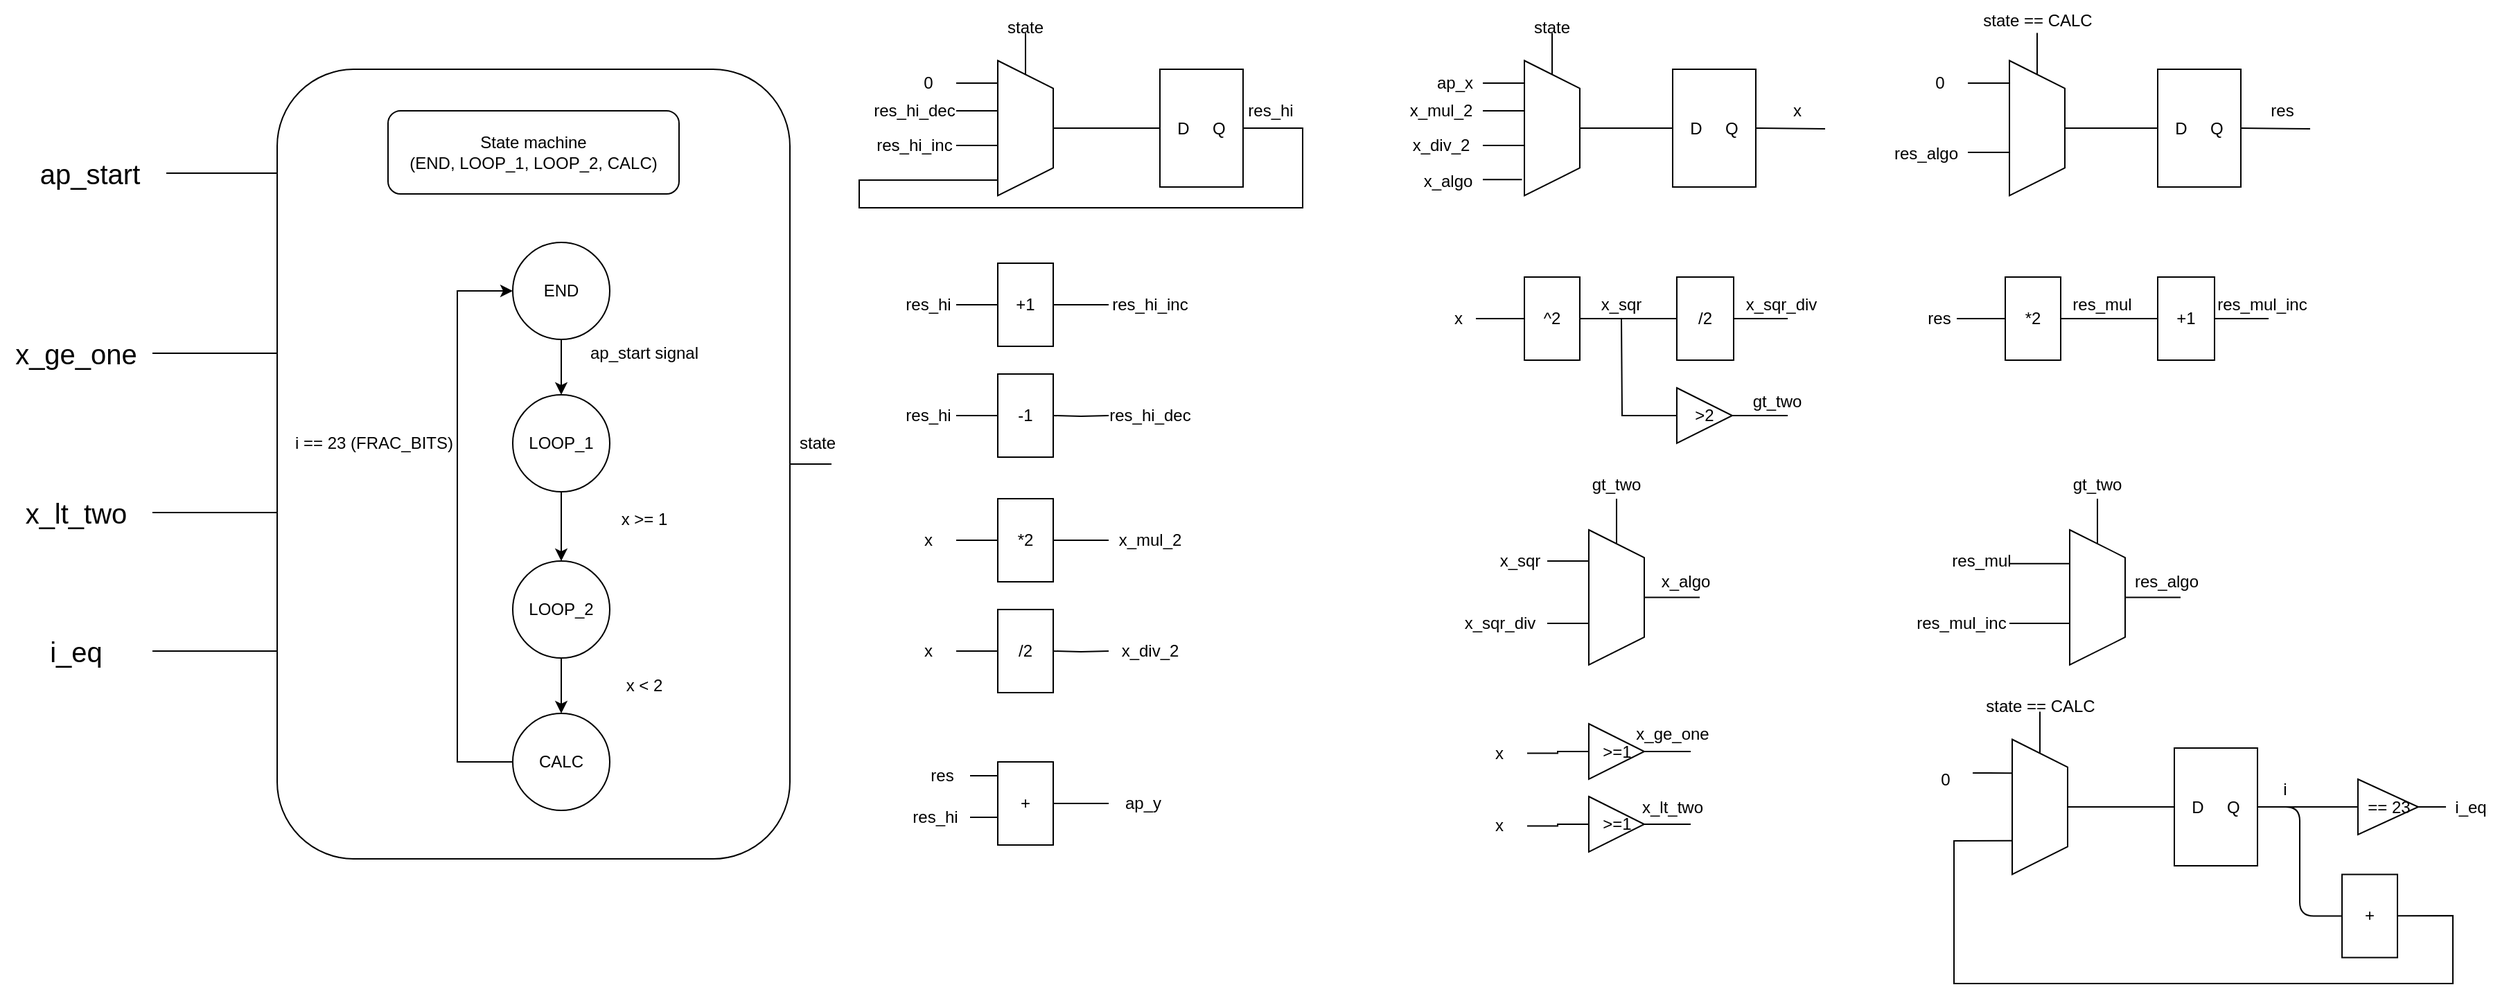 <mxfile version="13.9.2" type="device"><diagram id="S6UoGbV5SMZFso3kyny2" name="Page-1"><mxGraphModel dx="1609" dy="437" grid="1" gridSize="10" guides="1" tooltips="1" connect="1" arrows="1" fold="1" page="1" pageScale="1" pageWidth="827" pageHeight="1169" math="0" shadow="0"><root><mxCell id="0"/><mxCell id="1" parent="0"/><mxCell id="_kxkTsHlx--uZmkaSpVH-208" style="rounded=0;orthogonalLoop=1;jettySize=auto;html=1;entryX=0.75;entryY=1;entryDx=0;entryDy=0;endArrow=none;endFill=0;elbow=vertical;" edge="1" parent="1" source="_kxkTsHlx--uZmkaSpVH-204" target="_kxkTsHlx--uZmkaSpVH-173"><mxGeometry relative="1" as="geometry"><Array as="points"><mxPoint x="1760" y="851"/><mxPoint x="1760" y="900"/><mxPoint x="1400" y="900"/><mxPoint x="1400" y="797"/></Array></mxGeometry></mxCell><mxCell id="_kxkTsHlx--uZmkaSpVH-2" value="" style="rounded=1;whiteSpace=wrap;html=1;" vertex="1" parent="1"><mxGeometry x="190" y="240" width="370" height="570" as="geometry"/></mxCell><mxCell id="_kxkTsHlx--uZmkaSpVH-15" style="edgeStyle=orthogonalEdgeStyle;rounded=0;orthogonalLoop=1;jettySize=auto;html=1;entryX=0.75;entryY=1;entryDx=0;entryDy=0;endArrow=none;endFill=0;" edge="1" parent="1" source="_kxkTsHlx--uZmkaSpVH-3" target="_kxkTsHlx--uZmkaSpVH-4"><mxGeometry relative="1" as="geometry"><Array as="points"><mxPoint x="930" y="283"/><mxPoint x="930" y="340"/><mxPoint x="610" y="340"/><mxPoint x="610" y="320"/><mxPoint x="710" y="320"/></Array></mxGeometry></mxCell><mxCell id="_kxkTsHlx--uZmkaSpVH-3" value="D&amp;nbsp; &amp;nbsp; &amp;nbsp;Q" style="rounded=0;whiteSpace=wrap;html=1;" vertex="1" parent="1"><mxGeometry x="827" y="240" width="60" height="85" as="geometry"/></mxCell><mxCell id="_kxkTsHlx--uZmkaSpVH-5" style="edgeStyle=orthogonalEdgeStyle;rounded=0;orthogonalLoop=1;jettySize=auto;html=1;endArrow=none;endFill=0;" edge="1" parent="1" source="_kxkTsHlx--uZmkaSpVH-4" target="_kxkTsHlx--uZmkaSpVH-3"><mxGeometry relative="1" as="geometry"/></mxCell><mxCell id="_kxkTsHlx--uZmkaSpVH-4" value="" style="shape=trapezoid;perimeter=trapezoidPerimeter;whiteSpace=wrap;html=1;fixedSize=1;direction=south;" vertex="1" parent="1"><mxGeometry x="710" y="233.75" width="40" height="97.5" as="geometry"/></mxCell><mxCell id="_kxkTsHlx--uZmkaSpVH-6" value="" style="endArrow=none;html=1;exitX=1;exitY=0.5;exitDx=0;exitDy=0;" edge="1" parent="1" source="_kxkTsHlx--uZmkaSpVH-2"><mxGeometry width="50" height="50" relative="1" as="geometry"><mxPoint x="710" y="470" as="sourcePoint"/><mxPoint x="590" y="525" as="targetPoint"/></mxGeometry></mxCell><mxCell id="_kxkTsHlx--uZmkaSpVH-8" value="state" style="text;html=1;strokeColor=none;fillColor=none;align=center;verticalAlign=middle;whiteSpace=wrap;rounded=0;" vertex="1" parent="1"><mxGeometry x="560" y="500" width="40" height="20" as="geometry"/></mxCell><mxCell id="_kxkTsHlx--uZmkaSpVH-64" style="edgeStyle=orthogonalEdgeStyle;rounded=0;orthogonalLoop=1;jettySize=auto;html=1;entryX=0;entryY=0.5;entryDx=0;entryDy=0;endArrow=none;endFill=0;" edge="1" parent="1" source="_kxkTsHlx--uZmkaSpVH-9" target="_kxkTsHlx--uZmkaSpVH-4"><mxGeometry relative="1" as="geometry"/></mxCell><mxCell id="_kxkTsHlx--uZmkaSpVH-9" value="state" style="text;html=1;strokeColor=none;fillColor=none;align=center;verticalAlign=middle;whiteSpace=wrap;rounded=0;" vertex="1" parent="1"><mxGeometry x="710" y="200" width="40" height="20" as="geometry"/></mxCell><mxCell id="_kxkTsHlx--uZmkaSpVH-14" style="edgeStyle=orthogonalEdgeStyle;rounded=0;orthogonalLoop=1;jettySize=auto;html=1;entryX=0.25;entryY=1;entryDx=0;entryDy=0;endArrow=none;endFill=0;" edge="1" parent="1" source="_kxkTsHlx--uZmkaSpVH-11" target="_kxkTsHlx--uZmkaSpVH-4"><mxGeometry relative="1" as="geometry"><Array as="points"><mxPoint x="710" y="250"/></Array></mxGeometry></mxCell><mxCell id="_kxkTsHlx--uZmkaSpVH-11" value="0" style="text;html=1;strokeColor=none;fillColor=none;align=center;verticalAlign=middle;whiteSpace=wrap;rounded=0;" vertex="1" parent="1"><mxGeometry x="640" y="240" width="40" height="20" as="geometry"/></mxCell><mxCell id="_kxkTsHlx--uZmkaSpVH-132" style="edgeStyle=orthogonalEdgeStyle;rounded=0;orthogonalLoop=1;jettySize=auto;html=1;entryX=0.372;entryY=0.999;entryDx=0;entryDy=0;entryPerimeter=0;endArrow=none;endFill=0;" edge="1" parent="1" source="_kxkTsHlx--uZmkaSpVH-12" target="_kxkTsHlx--uZmkaSpVH-4"><mxGeometry relative="1" as="geometry"/></mxCell><mxCell id="_kxkTsHlx--uZmkaSpVH-12" value="res_hi_dec" style="text;html=1;strokeColor=none;fillColor=none;align=center;verticalAlign=middle;whiteSpace=wrap;rounded=0;" vertex="1" parent="1"><mxGeometry x="620" y="260" width="60" height="20" as="geometry"/></mxCell><mxCell id="_kxkTsHlx--uZmkaSpVH-133" style="edgeStyle=orthogonalEdgeStyle;rounded=0;orthogonalLoop=1;jettySize=auto;html=1;entryX=0.628;entryY=0.995;entryDx=0;entryDy=0;entryPerimeter=0;endArrow=none;endFill=0;" edge="1" parent="1" source="_kxkTsHlx--uZmkaSpVH-13" target="_kxkTsHlx--uZmkaSpVH-4"><mxGeometry relative="1" as="geometry"/></mxCell><mxCell id="_kxkTsHlx--uZmkaSpVH-13" value="res_hi_inc" style="text;html=1;strokeColor=none;fillColor=none;align=center;verticalAlign=middle;whiteSpace=wrap;rounded=0;" vertex="1" parent="1"><mxGeometry x="620" y="285" width="60" height="20" as="geometry"/></mxCell><mxCell id="_kxkTsHlx--uZmkaSpVH-16" value="res_hi" style="text;html=1;strokeColor=none;fillColor=none;align=center;verticalAlign=middle;whiteSpace=wrap;rounded=0;" vertex="1" parent="1"><mxGeometry x="887" y="260" width="40" height="20" as="geometry"/></mxCell><mxCell id="_kxkTsHlx--uZmkaSpVH-19" value="+1" style="rounded=0;whiteSpace=wrap;html=1;" vertex="1" parent="1"><mxGeometry x="710" y="380" width="40" height="60" as="geometry"/></mxCell><mxCell id="_kxkTsHlx--uZmkaSpVH-20" value="" style="endArrow=none;html=1;entryX=0;entryY=0.5;entryDx=0;entryDy=0;" edge="1" parent="1" target="_kxkTsHlx--uZmkaSpVH-19"><mxGeometry width="50" height="50" relative="1" as="geometry"><mxPoint x="680" y="410" as="sourcePoint"/><mxPoint x="660" y="390" as="targetPoint"/></mxGeometry></mxCell><mxCell id="_kxkTsHlx--uZmkaSpVH-21" value="res_hi" style="text;html=1;strokeColor=none;fillColor=none;align=center;verticalAlign=middle;whiteSpace=wrap;rounded=0;" vertex="1" parent="1"><mxGeometry x="640" y="400" width="40" height="20" as="geometry"/></mxCell><mxCell id="_kxkTsHlx--uZmkaSpVH-22" value="" style="endArrow=none;html=1;exitX=1;exitY=0.5;exitDx=0;exitDy=0;" edge="1" parent="1" source="_kxkTsHlx--uZmkaSpVH-19"><mxGeometry width="50" height="50" relative="1" as="geometry"><mxPoint x="720" y="420" as="sourcePoint"/><mxPoint x="790" y="410" as="targetPoint"/></mxGeometry></mxCell><mxCell id="_kxkTsHlx--uZmkaSpVH-32" value="" style="edgeStyle=orthogonalEdgeStyle;rounded=0;orthogonalLoop=1;jettySize=auto;html=1;endArrow=none;endFill=0;" edge="1" parent="1" source="_kxkTsHlx--uZmkaSpVH-24" target="_kxkTsHlx--uZmkaSpVH-19"><mxGeometry relative="1" as="geometry"/></mxCell><mxCell id="_kxkTsHlx--uZmkaSpVH-24" value="res_hi_inc" style="text;html=1;strokeColor=none;fillColor=none;align=center;verticalAlign=middle;whiteSpace=wrap;rounded=0;" vertex="1" parent="1"><mxGeometry x="790" y="400" width="60" height="20" as="geometry"/></mxCell><mxCell id="_kxkTsHlx--uZmkaSpVH-25" value="-1" style="rounded=0;whiteSpace=wrap;html=1;" vertex="1" parent="1"><mxGeometry x="710" y="460" width="40" height="60" as="geometry"/></mxCell><mxCell id="_kxkTsHlx--uZmkaSpVH-26" value="" style="endArrow=none;html=1;entryX=0;entryY=0.5;entryDx=0;entryDy=0;" edge="1" parent="1" target="_kxkTsHlx--uZmkaSpVH-25"><mxGeometry width="50" height="50" relative="1" as="geometry"><mxPoint x="680" y="490" as="sourcePoint"/><mxPoint x="660" y="470" as="targetPoint"/></mxGeometry></mxCell><mxCell id="_kxkTsHlx--uZmkaSpVH-27" value="res_hi" style="text;html=1;strokeColor=none;fillColor=none;align=center;verticalAlign=middle;whiteSpace=wrap;rounded=0;" vertex="1" parent="1"><mxGeometry x="640" y="480" width="40" height="20" as="geometry"/></mxCell><mxCell id="_kxkTsHlx--uZmkaSpVH-31" value="" style="edgeStyle=orthogonalEdgeStyle;rounded=0;orthogonalLoop=1;jettySize=auto;html=1;endArrow=none;endFill=0;" edge="1" parent="1" target="_kxkTsHlx--uZmkaSpVH-25"><mxGeometry relative="1" as="geometry"><mxPoint x="790" y="490" as="sourcePoint"/></mxGeometry></mxCell><mxCell id="_kxkTsHlx--uZmkaSpVH-33" value="res_hi_dec" style="text;html=1;strokeColor=none;fillColor=none;align=center;verticalAlign=middle;whiteSpace=wrap;rounded=0;" vertex="1" parent="1"><mxGeometry x="790" y="480" width="60" height="20" as="geometry"/></mxCell><mxCell id="_kxkTsHlx--uZmkaSpVH-34" value="*2" style="rounded=0;whiteSpace=wrap;html=1;" vertex="1" parent="1"><mxGeometry x="710" y="550" width="40" height="60" as="geometry"/></mxCell><mxCell id="_kxkTsHlx--uZmkaSpVH-35" value="" style="endArrow=none;html=1;entryX=0;entryY=0.5;entryDx=0;entryDy=0;" edge="1" parent="1" target="_kxkTsHlx--uZmkaSpVH-34"><mxGeometry width="50" height="50" relative="1" as="geometry"><mxPoint x="680" y="580" as="sourcePoint"/><mxPoint x="660" y="560" as="targetPoint"/></mxGeometry></mxCell><mxCell id="_kxkTsHlx--uZmkaSpVH-36" value="x" style="text;html=1;strokeColor=none;fillColor=none;align=center;verticalAlign=middle;whiteSpace=wrap;rounded=0;" vertex="1" parent="1"><mxGeometry x="640" y="570" width="40" height="20" as="geometry"/></mxCell><mxCell id="_kxkTsHlx--uZmkaSpVH-37" value="" style="endArrow=none;html=1;exitX=1;exitY=0.5;exitDx=0;exitDy=0;" edge="1" parent="1" source="_kxkTsHlx--uZmkaSpVH-34"><mxGeometry width="50" height="50" relative="1" as="geometry"><mxPoint x="720" y="590" as="sourcePoint"/><mxPoint x="790" y="580" as="targetPoint"/></mxGeometry></mxCell><mxCell id="_kxkTsHlx--uZmkaSpVH-38" value="" style="edgeStyle=orthogonalEdgeStyle;rounded=0;orthogonalLoop=1;jettySize=auto;html=1;endArrow=none;endFill=0;" edge="1" parent="1" source="_kxkTsHlx--uZmkaSpVH-39" target="_kxkTsHlx--uZmkaSpVH-34"><mxGeometry relative="1" as="geometry"/></mxCell><mxCell id="_kxkTsHlx--uZmkaSpVH-39" value="x_mul_2" style="text;html=1;strokeColor=none;fillColor=none;align=center;verticalAlign=middle;whiteSpace=wrap;rounded=0;" vertex="1" parent="1"><mxGeometry x="790" y="570" width="60" height="20" as="geometry"/></mxCell><mxCell id="_kxkTsHlx--uZmkaSpVH-40" value="/2" style="rounded=0;whiteSpace=wrap;html=1;" vertex="1" parent="1"><mxGeometry x="710" y="630" width="40" height="60" as="geometry"/></mxCell><mxCell id="_kxkTsHlx--uZmkaSpVH-41" value="" style="endArrow=none;html=1;entryX=0;entryY=0.5;entryDx=0;entryDy=0;" edge="1" parent="1" target="_kxkTsHlx--uZmkaSpVH-40"><mxGeometry width="50" height="50" relative="1" as="geometry"><mxPoint x="680" y="660" as="sourcePoint"/><mxPoint x="660" y="640" as="targetPoint"/></mxGeometry></mxCell><mxCell id="_kxkTsHlx--uZmkaSpVH-42" value="x" style="text;html=1;strokeColor=none;fillColor=none;align=center;verticalAlign=middle;whiteSpace=wrap;rounded=0;" vertex="1" parent="1"><mxGeometry x="640" y="650" width="40" height="20" as="geometry"/></mxCell><mxCell id="_kxkTsHlx--uZmkaSpVH-43" value="" style="edgeStyle=orthogonalEdgeStyle;rounded=0;orthogonalLoop=1;jettySize=auto;html=1;endArrow=none;endFill=0;" edge="1" parent="1" target="_kxkTsHlx--uZmkaSpVH-40"><mxGeometry relative="1" as="geometry"><mxPoint x="790" y="660" as="sourcePoint"/></mxGeometry></mxCell><mxCell id="_kxkTsHlx--uZmkaSpVH-44" value="x_div_2" style="text;html=1;strokeColor=none;fillColor=none;align=center;verticalAlign=middle;whiteSpace=wrap;rounded=0;" vertex="1" parent="1"><mxGeometry x="790" y="650" width="60" height="20" as="geometry"/></mxCell><mxCell id="_kxkTsHlx--uZmkaSpVH-46" value="D&amp;nbsp; &amp;nbsp; &amp;nbsp;Q" style="rounded=0;whiteSpace=wrap;html=1;" vertex="1" parent="1"><mxGeometry x="1197" y="240" width="60" height="85" as="geometry"/></mxCell><mxCell id="_kxkTsHlx--uZmkaSpVH-47" style="edgeStyle=orthogonalEdgeStyle;rounded=0;orthogonalLoop=1;jettySize=auto;html=1;endArrow=none;endFill=0;" edge="1" parent="1" source="_kxkTsHlx--uZmkaSpVH-48" target="_kxkTsHlx--uZmkaSpVH-46"><mxGeometry relative="1" as="geometry"/></mxCell><mxCell id="_kxkTsHlx--uZmkaSpVH-48" value="" style="shape=trapezoid;perimeter=trapezoidPerimeter;whiteSpace=wrap;html=1;fixedSize=1;direction=south;" vertex="1" parent="1"><mxGeometry x="1090" y="233.75" width="40" height="97.5" as="geometry"/></mxCell><mxCell id="_kxkTsHlx--uZmkaSpVH-65" style="edgeStyle=orthogonalEdgeStyle;rounded=0;orthogonalLoop=1;jettySize=auto;html=1;entryX=0;entryY=0.5;entryDx=0;entryDy=0;endArrow=none;endFill=0;" edge="1" parent="1" source="_kxkTsHlx--uZmkaSpVH-50" target="_kxkTsHlx--uZmkaSpVH-48"><mxGeometry relative="1" as="geometry"/></mxCell><mxCell id="_kxkTsHlx--uZmkaSpVH-50" value="state" style="text;html=1;strokeColor=none;fillColor=none;align=center;verticalAlign=middle;whiteSpace=wrap;rounded=0;" vertex="1" parent="1"><mxGeometry x="1090" y="200" width="40" height="20" as="geometry"/></mxCell><mxCell id="_kxkTsHlx--uZmkaSpVH-51" style="edgeStyle=orthogonalEdgeStyle;rounded=0;orthogonalLoop=1;jettySize=auto;html=1;entryX=0.25;entryY=1;entryDx=0;entryDy=0;endArrow=none;endFill=0;" edge="1" parent="1" source="_kxkTsHlx--uZmkaSpVH-52" target="_kxkTsHlx--uZmkaSpVH-48"><mxGeometry relative="1" as="geometry"><Array as="points"><mxPoint x="1090" y="250"/></Array></mxGeometry></mxCell><mxCell id="_kxkTsHlx--uZmkaSpVH-52" value="ap_x" style="text;html=1;strokeColor=none;fillColor=none;align=center;verticalAlign=middle;whiteSpace=wrap;rounded=0;" vertex="1" parent="1"><mxGeometry x="1020" y="240" width="40" height="20" as="geometry"/></mxCell><mxCell id="_kxkTsHlx--uZmkaSpVH-128" style="edgeStyle=orthogonalEdgeStyle;rounded=0;orthogonalLoop=1;jettySize=auto;html=1;endArrow=none;endFill=0;" edge="1" parent="1" source="_kxkTsHlx--uZmkaSpVH-53" target="_kxkTsHlx--uZmkaSpVH-48"><mxGeometry relative="1" as="geometry"><Array as="points"><mxPoint x="1080" y="270"/><mxPoint x="1080" y="270"/></Array></mxGeometry></mxCell><mxCell id="_kxkTsHlx--uZmkaSpVH-53" value="x_mul_2" style="text;html=1;strokeColor=none;fillColor=none;align=center;verticalAlign=middle;whiteSpace=wrap;rounded=0;" vertex="1" parent="1"><mxGeometry x="1000" y="260" width="60" height="20" as="geometry"/></mxCell><mxCell id="_kxkTsHlx--uZmkaSpVH-129" style="edgeStyle=orthogonalEdgeStyle;rounded=0;orthogonalLoop=1;jettySize=auto;html=1;entryX=0.628;entryY=1;entryDx=0;entryDy=0;entryPerimeter=0;endArrow=none;endFill=0;" edge="1" parent="1" source="_kxkTsHlx--uZmkaSpVH-54" target="_kxkTsHlx--uZmkaSpVH-48"><mxGeometry relative="1" as="geometry"/></mxCell><mxCell id="_kxkTsHlx--uZmkaSpVH-54" value="x_div_2" style="text;html=1;strokeColor=none;fillColor=none;align=center;verticalAlign=middle;whiteSpace=wrap;rounded=0;" vertex="1" parent="1"><mxGeometry x="1000" y="285" width="60" height="20" as="geometry"/></mxCell><mxCell id="_kxkTsHlx--uZmkaSpVH-55" value="x" style="text;html=1;strokeColor=none;fillColor=none;align=center;verticalAlign=middle;whiteSpace=wrap;rounded=0;" vertex="1" parent="1"><mxGeometry x="1267" y="260" width="40" height="20" as="geometry"/></mxCell><mxCell id="_kxkTsHlx--uZmkaSpVH-56" value="" style="endArrow=none;html=1;entryX=1;entryY=0.5;entryDx=0;entryDy=0;" edge="1" parent="1" target="_kxkTsHlx--uZmkaSpVH-46"><mxGeometry width="50" height="50" relative="1" as="geometry"><mxPoint x="1307" y="283" as="sourcePoint"/><mxPoint x="950" y="430" as="targetPoint"/></mxGeometry></mxCell><mxCell id="_kxkTsHlx--uZmkaSpVH-130" style="edgeStyle=orthogonalEdgeStyle;rounded=0;orthogonalLoop=1;jettySize=auto;html=1;entryX=0.881;entryY=1.043;entryDx=0;entryDy=0;entryPerimeter=0;endArrow=none;endFill=0;" edge="1" parent="1" source="_kxkTsHlx--uZmkaSpVH-66" target="_kxkTsHlx--uZmkaSpVH-48"><mxGeometry relative="1" as="geometry"><Array as="points"><mxPoint x="1070" y="320"/></Array></mxGeometry></mxCell><mxCell id="_kxkTsHlx--uZmkaSpVH-66" value="x_algo" style="text;html=1;strokeColor=none;fillColor=none;align=center;verticalAlign=middle;whiteSpace=wrap;rounded=0;" vertex="1" parent="1"><mxGeometry x="1010" y="311.25" width="50" height="20" as="geometry"/></mxCell><mxCell id="_kxkTsHlx--uZmkaSpVH-73" style="edgeStyle=orthogonalEdgeStyle;rounded=0;orthogonalLoop=1;jettySize=auto;html=1;entryX=0;entryY=0.5;entryDx=0;entryDy=0;endArrow=none;endFill=0;" edge="1" parent="1" source="_kxkTsHlx--uZmkaSpVH-67" target="_kxkTsHlx--uZmkaSpVH-72"><mxGeometry relative="1" as="geometry"/></mxCell><mxCell id="_kxkTsHlx--uZmkaSpVH-67" value="^2" style="rounded=0;whiteSpace=wrap;html=1;" vertex="1" parent="1"><mxGeometry x="1090" y="390" width="40" height="60" as="geometry"/></mxCell><mxCell id="_kxkTsHlx--uZmkaSpVH-70" style="edgeStyle=orthogonalEdgeStyle;rounded=0;orthogonalLoop=1;jettySize=auto;html=1;endArrow=none;endFill=0;" edge="1" parent="1" source="_kxkTsHlx--uZmkaSpVH-69" target="_kxkTsHlx--uZmkaSpVH-67"><mxGeometry relative="1" as="geometry"/></mxCell><mxCell id="_kxkTsHlx--uZmkaSpVH-69" value="x" style="text;html=1;strokeColor=none;fillColor=none;align=center;verticalAlign=middle;whiteSpace=wrap;rounded=0;" vertex="1" parent="1"><mxGeometry x="1030" y="410" width="25" height="20" as="geometry"/></mxCell><mxCell id="_kxkTsHlx--uZmkaSpVH-74" style="edgeStyle=orthogonalEdgeStyle;rounded=0;orthogonalLoop=1;jettySize=auto;html=1;endArrow=none;endFill=0;" edge="1" parent="1" source="_kxkTsHlx--uZmkaSpVH-72"><mxGeometry relative="1" as="geometry"><mxPoint x="1280" y="420" as="targetPoint"/></mxGeometry></mxCell><mxCell id="_kxkTsHlx--uZmkaSpVH-72" value="/2" style="rounded=0;whiteSpace=wrap;html=1;" vertex="1" parent="1"><mxGeometry x="1200" y="390" width="41" height="60" as="geometry"/></mxCell><mxCell id="_kxkTsHlx--uZmkaSpVH-75" value="x_sqr_div" style="text;html=1;strokeColor=none;fillColor=none;align=center;verticalAlign=middle;whiteSpace=wrap;rounded=0;" vertex="1" parent="1"><mxGeometry x="1241" y="400" width="69" height="20" as="geometry"/></mxCell><mxCell id="_kxkTsHlx--uZmkaSpVH-77" style="edgeStyle=orthogonalEdgeStyle;rounded=0;orthogonalLoop=1;jettySize=auto;html=1;endArrow=none;endFill=0;" edge="1" parent="1" source="_kxkTsHlx--uZmkaSpVH-76"><mxGeometry relative="1" as="geometry"><mxPoint x="1160" y="420" as="targetPoint"/></mxGeometry></mxCell><mxCell id="_kxkTsHlx--uZmkaSpVH-79" style="edgeStyle=orthogonalEdgeStyle;rounded=0;orthogonalLoop=1;jettySize=auto;html=1;endArrow=none;endFill=0;" edge="1" parent="1" source="_kxkTsHlx--uZmkaSpVH-76"><mxGeometry relative="1" as="geometry"><mxPoint x="1280" y="490" as="targetPoint"/></mxGeometry></mxCell><mxCell id="_kxkTsHlx--uZmkaSpVH-76" value="&amp;gt;2" style="triangle;whiteSpace=wrap;html=1;" vertex="1" parent="1"><mxGeometry x="1200" y="470" width="40" height="40" as="geometry"/></mxCell><mxCell id="_kxkTsHlx--uZmkaSpVH-78" value="x_sqr" style="text;html=1;strokeColor=none;fillColor=none;align=center;verticalAlign=middle;whiteSpace=wrap;rounded=0;" vertex="1" parent="1"><mxGeometry x="1140" y="400" width="40" height="20" as="geometry"/></mxCell><mxCell id="_kxkTsHlx--uZmkaSpVH-80" value="gt_two" style="text;html=1;strokeColor=none;fillColor=none;align=center;verticalAlign=middle;whiteSpace=wrap;rounded=0;" vertex="1" parent="1"><mxGeometry x="1238" y="470" width="69" height="20" as="geometry"/></mxCell><mxCell id="_kxkTsHlx--uZmkaSpVH-85" style="edgeStyle=orthogonalEdgeStyle;rounded=0;orthogonalLoop=1;jettySize=auto;html=1;endArrow=none;endFill=0;" edge="1" parent="1" source="_kxkTsHlx--uZmkaSpVH-81"><mxGeometry relative="1" as="geometry"><mxPoint x="1216.5" y="621.25" as="targetPoint"/></mxGeometry></mxCell><mxCell id="_kxkTsHlx--uZmkaSpVH-81" value="" style="shape=trapezoid;perimeter=trapezoidPerimeter;whiteSpace=wrap;html=1;fixedSize=1;direction=south;" vertex="1" parent="1"><mxGeometry x="1136.5" y="572.5" width="40" height="97.5" as="geometry"/></mxCell><mxCell id="_kxkTsHlx--uZmkaSpVH-84" style="edgeStyle=orthogonalEdgeStyle;rounded=0;orthogonalLoop=1;jettySize=auto;html=1;entryX=0;entryY=0.5;entryDx=0;entryDy=0;endArrow=none;endFill=0;" edge="1" parent="1" source="_kxkTsHlx--uZmkaSpVH-82" target="_kxkTsHlx--uZmkaSpVH-81"><mxGeometry relative="1" as="geometry"/></mxCell><mxCell id="_kxkTsHlx--uZmkaSpVH-82" value="gt_two" style="text;html=1;strokeColor=none;fillColor=none;align=center;verticalAlign=middle;whiteSpace=wrap;rounded=0;" vertex="1" parent="1"><mxGeometry x="1122" y="530" width="69" height="20" as="geometry"/></mxCell><mxCell id="_kxkTsHlx--uZmkaSpVH-86" value="x_algo" style="text;html=1;strokeColor=none;fillColor=none;align=center;verticalAlign=middle;whiteSpace=wrap;rounded=0;" vertex="1" parent="1"><mxGeometry x="1172" y="600" width="69" height="20" as="geometry"/></mxCell><mxCell id="_kxkTsHlx--uZmkaSpVH-91" style="edgeStyle=orthogonalEdgeStyle;rounded=0;orthogonalLoop=1;jettySize=auto;html=1;endArrow=none;endFill=0;" edge="1" parent="1" source="_kxkTsHlx--uZmkaSpVH-87" target="_kxkTsHlx--uZmkaSpVH-81"><mxGeometry relative="1" as="geometry"><Array as="points"><mxPoint x="1126.5" y="640"/><mxPoint x="1126.5" y="640"/></Array></mxGeometry></mxCell><mxCell id="_kxkTsHlx--uZmkaSpVH-87" value="x_sqr_div" style="text;html=1;strokeColor=none;fillColor=none;align=center;verticalAlign=middle;whiteSpace=wrap;rounded=0;" vertex="1" parent="1"><mxGeometry x="1037.5" y="630" width="69" height="20" as="geometry"/></mxCell><mxCell id="_kxkTsHlx--uZmkaSpVH-90" style="edgeStyle=orthogonalEdgeStyle;rounded=0;orthogonalLoop=1;jettySize=auto;html=1;endArrow=none;endFill=0;" edge="1" parent="1" source="_kxkTsHlx--uZmkaSpVH-88" target="_kxkTsHlx--uZmkaSpVH-81"><mxGeometry relative="1" as="geometry"><Array as="points"><mxPoint x="1126.5" y="595"/><mxPoint x="1126.5" y="595"/></Array></mxGeometry></mxCell><mxCell id="_kxkTsHlx--uZmkaSpVH-88" value="x_sqr" style="text;html=1;strokeColor=none;fillColor=none;align=center;verticalAlign=middle;whiteSpace=wrap;rounded=0;" vertex="1" parent="1"><mxGeometry x="1066.5" y="585" width="40" height="20" as="geometry"/></mxCell><mxCell id="_kxkTsHlx--uZmkaSpVH-92" value="D&amp;nbsp; &amp;nbsp; &amp;nbsp;Q" style="rounded=0;whiteSpace=wrap;html=1;" vertex="1" parent="1"><mxGeometry x="1547" y="240" width="60" height="85" as="geometry"/></mxCell><mxCell id="_kxkTsHlx--uZmkaSpVH-93" style="edgeStyle=orthogonalEdgeStyle;rounded=0;orthogonalLoop=1;jettySize=auto;html=1;endArrow=none;endFill=0;" edge="1" parent="1" source="_kxkTsHlx--uZmkaSpVH-94" target="_kxkTsHlx--uZmkaSpVH-92"><mxGeometry relative="1" as="geometry"/></mxCell><mxCell id="_kxkTsHlx--uZmkaSpVH-94" value="" style="shape=trapezoid;perimeter=trapezoidPerimeter;whiteSpace=wrap;html=1;fixedSize=1;direction=south;" vertex="1" parent="1"><mxGeometry x="1440" y="233.75" width="40" height="97.5" as="geometry"/></mxCell><mxCell id="_kxkTsHlx--uZmkaSpVH-95" style="edgeStyle=orthogonalEdgeStyle;rounded=0;orthogonalLoop=1;jettySize=auto;html=1;entryX=0;entryY=0.5;entryDx=0;entryDy=0;endArrow=none;endFill=0;" edge="1" parent="1" source="_kxkTsHlx--uZmkaSpVH-96" target="_kxkTsHlx--uZmkaSpVH-94"><mxGeometry relative="1" as="geometry"/></mxCell><mxCell id="_kxkTsHlx--uZmkaSpVH-96" value="state == CALC" style="text;html=1;strokeColor=none;fillColor=none;align=center;verticalAlign=middle;whiteSpace=wrap;rounded=0;" vertex="1" parent="1"><mxGeometry x="1412.5" y="190" width="95" height="30" as="geometry"/></mxCell><mxCell id="_kxkTsHlx--uZmkaSpVH-97" style="edgeStyle=orthogonalEdgeStyle;rounded=0;orthogonalLoop=1;jettySize=auto;html=1;entryX=0.25;entryY=1;entryDx=0;entryDy=0;endArrow=none;endFill=0;" edge="1" parent="1" source="_kxkTsHlx--uZmkaSpVH-98" target="_kxkTsHlx--uZmkaSpVH-94"><mxGeometry relative="1" as="geometry"><Array as="points"><mxPoint x="1440" y="250"/></Array></mxGeometry></mxCell><mxCell id="_kxkTsHlx--uZmkaSpVH-98" value="0" style="text;html=1;strokeColor=none;fillColor=none;align=center;verticalAlign=middle;whiteSpace=wrap;rounded=0;" vertex="1" parent="1"><mxGeometry x="1370" y="240" width="40" height="20" as="geometry"/></mxCell><mxCell id="_kxkTsHlx--uZmkaSpVH-105" style="edgeStyle=orthogonalEdgeStyle;rounded=0;orthogonalLoop=1;jettySize=auto;html=1;endArrow=none;endFill=0;" edge="1" parent="1" source="_kxkTsHlx--uZmkaSpVH-99" target="_kxkTsHlx--uZmkaSpVH-94"><mxGeometry relative="1" as="geometry"><Array as="points"><mxPoint x="1420" y="300"/><mxPoint x="1420" y="300"/></Array></mxGeometry></mxCell><mxCell id="_kxkTsHlx--uZmkaSpVH-99" value="res_algo" style="text;html=1;strokeColor=none;fillColor=none;align=center;verticalAlign=middle;whiteSpace=wrap;rounded=0;" vertex="1" parent="1"><mxGeometry x="1350" y="291.25" width="60" height="20" as="geometry"/></mxCell><mxCell id="_kxkTsHlx--uZmkaSpVH-101" value="res" style="text;html=1;strokeColor=none;fillColor=none;align=center;verticalAlign=middle;whiteSpace=wrap;rounded=0;" vertex="1" parent="1"><mxGeometry x="1617" y="260" width="40" height="20" as="geometry"/></mxCell><mxCell id="_kxkTsHlx--uZmkaSpVH-102" value="" style="endArrow=none;html=1;entryX=1;entryY=0.5;entryDx=0;entryDy=0;" edge="1" parent="1" target="_kxkTsHlx--uZmkaSpVH-92"><mxGeometry width="50" height="50" relative="1" as="geometry"><mxPoint x="1657.0" y="283" as="sourcePoint"/><mxPoint x="1300" y="430" as="targetPoint"/></mxGeometry></mxCell><mxCell id="_kxkTsHlx--uZmkaSpVH-106" style="edgeStyle=orthogonalEdgeStyle;rounded=0;orthogonalLoop=1;jettySize=auto;html=1;entryX=0;entryY=0.5;entryDx=0;entryDy=0;endArrow=none;endFill=0;" edge="1" parent="1" source="_kxkTsHlx--uZmkaSpVH-107" target="_kxkTsHlx--uZmkaSpVH-111"><mxGeometry relative="1" as="geometry"/></mxCell><mxCell id="_kxkTsHlx--uZmkaSpVH-107" value="*2" style="rounded=0;whiteSpace=wrap;html=1;" vertex="1" parent="1"><mxGeometry x="1437" y="390" width="40" height="60" as="geometry"/></mxCell><mxCell id="_kxkTsHlx--uZmkaSpVH-108" style="edgeStyle=orthogonalEdgeStyle;rounded=0;orthogonalLoop=1;jettySize=auto;html=1;endArrow=none;endFill=0;" edge="1" parent="1" source="_kxkTsHlx--uZmkaSpVH-109" target="_kxkTsHlx--uZmkaSpVH-107"><mxGeometry relative="1" as="geometry"/></mxCell><mxCell id="_kxkTsHlx--uZmkaSpVH-109" value="res" style="text;html=1;strokeColor=none;fillColor=none;align=center;verticalAlign=middle;whiteSpace=wrap;rounded=0;" vertex="1" parent="1"><mxGeometry x="1377" y="410" width="25" height="20" as="geometry"/></mxCell><mxCell id="_kxkTsHlx--uZmkaSpVH-110" style="edgeStyle=orthogonalEdgeStyle;rounded=0;orthogonalLoop=1;jettySize=auto;html=1;endArrow=none;endFill=0;" edge="1" parent="1" source="_kxkTsHlx--uZmkaSpVH-111"><mxGeometry relative="1" as="geometry"><mxPoint x="1627" y="420" as="targetPoint"/></mxGeometry></mxCell><mxCell id="_kxkTsHlx--uZmkaSpVH-111" value="+1" style="rounded=0;whiteSpace=wrap;html=1;" vertex="1" parent="1"><mxGeometry x="1547" y="390" width="41" height="60" as="geometry"/></mxCell><mxCell id="_kxkTsHlx--uZmkaSpVH-112" value="res_mul_inc" style="text;html=1;strokeColor=none;fillColor=none;align=center;verticalAlign=middle;whiteSpace=wrap;rounded=0;" vertex="1" parent="1"><mxGeometry x="1588" y="400" width="69" height="20" as="geometry"/></mxCell><mxCell id="_kxkTsHlx--uZmkaSpVH-116" value="res_mul" style="text;html=1;strokeColor=none;fillColor=none;align=center;verticalAlign=middle;whiteSpace=wrap;rounded=0;" vertex="1" parent="1"><mxGeometry x="1487" y="400" width="40" height="20" as="geometry"/></mxCell><mxCell id="_kxkTsHlx--uZmkaSpVH-118" style="edgeStyle=orthogonalEdgeStyle;rounded=0;orthogonalLoop=1;jettySize=auto;html=1;endArrow=none;endFill=0;" edge="1" parent="1" source="_kxkTsHlx--uZmkaSpVH-119"><mxGeometry relative="1" as="geometry"><mxPoint x="1563.5" y="621.25" as="targetPoint"/></mxGeometry></mxCell><mxCell id="_kxkTsHlx--uZmkaSpVH-119" value="" style="shape=trapezoid;perimeter=trapezoidPerimeter;whiteSpace=wrap;html=1;fixedSize=1;direction=south;" vertex="1" parent="1"><mxGeometry x="1483.5" y="572.5" width="40" height="97.5" as="geometry"/></mxCell><mxCell id="_kxkTsHlx--uZmkaSpVH-120" style="edgeStyle=orthogonalEdgeStyle;rounded=0;orthogonalLoop=1;jettySize=auto;html=1;entryX=0;entryY=0.5;entryDx=0;entryDy=0;endArrow=none;endFill=0;" edge="1" parent="1" source="_kxkTsHlx--uZmkaSpVH-121" target="_kxkTsHlx--uZmkaSpVH-119"><mxGeometry relative="1" as="geometry"/></mxCell><mxCell id="_kxkTsHlx--uZmkaSpVH-121" value="gt_two" style="text;html=1;strokeColor=none;fillColor=none;align=center;verticalAlign=middle;whiteSpace=wrap;rounded=0;" vertex="1" parent="1"><mxGeometry x="1469" y="530" width="69" height="20" as="geometry"/></mxCell><mxCell id="_kxkTsHlx--uZmkaSpVH-122" value="res_algo" style="text;html=1;strokeColor=none;fillColor=none;align=center;verticalAlign=middle;whiteSpace=wrap;rounded=0;" vertex="1" parent="1"><mxGeometry x="1519" y="600" width="69" height="20" as="geometry"/></mxCell><mxCell id="_kxkTsHlx--uZmkaSpVH-123" style="edgeStyle=orthogonalEdgeStyle;rounded=0;orthogonalLoop=1;jettySize=auto;html=1;endArrow=none;endFill=0;" edge="1" parent="1" source="_kxkTsHlx--uZmkaSpVH-124" target="_kxkTsHlx--uZmkaSpVH-119"><mxGeometry relative="1" as="geometry"><Array as="points"><mxPoint x="1473.5" y="640"/><mxPoint x="1473.5" y="640"/></Array></mxGeometry></mxCell><mxCell id="_kxkTsHlx--uZmkaSpVH-124" value="res_mul_inc" style="text;html=1;strokeColor=none;fillColor=none;align=center;verticalAlign=middle;whiteSpace=wrap;rounded=0;" vertex="1" parent="1"><mxGeometry x="1371" y="630" width="69" height="20" as="geometry"/></mxCell><mxCell id="_kxkTsHlx--uZmkaSpVH-127" style="edgeStyle=orthogonalEdgeStyle;rounded=0;orthogonalLoop=1;jettySize=auto;html=1;entryX=0.25;entryY=1;entryDx=0;entryDy=0;endArrow=none;endFill=0;" edge="1" parent="1" source="_kxkTsHlx--uZmkaSpVH-126" target="_kxkTsHlx--uZmkaSpVH-119"><mxGeometry relative="1" as="geometry"><Array as="points"><mxPoint x="1462" y="597"/></Array></mxGeometry></mxCell><mxCell id="_kxkTsHlx--uZmkaSpVH-126" value="res_mul" style="text;html=1;strokeColor=none;fillColor=none;align=center;verticalAlign=middle;whiteSpace=wrap;rounded=0;" vertex="1" parent="1"><mxGeometry x="1400" y="585" width="40" height="20" as="geometry"/></mxCell><mxCell id="_kxkTsHlx--uZmkaSpVH-141" style="edgeStyle=orthogonalEdgeStyle;rounded=0;orthogonalLoop=1;jettySize=auto;html=1;endArrow=none;endFill=0;" edge="1" parent="1" source="_kxkTsHlx--uZmkaSpVH-134" target="_kxkTsHlx--uZmkaSpVH-140"><mxGeometry relative="1" as="geometry"/></mxCell><mxCell id="_kxkTsHlx--uZmkaSpVH-134" value="+" style="rounded=0;whiteSpace=wrap;html=1;" vertex="1" parent="1"><mxGeometry x="710" y="740" width="40" height="60" as="geometry"/></mxCell><mxCell id="_kxkTsHlx--uZmkaSpVH-137" style="edgeStyle=orthogonalEdgeStyle;rounded=0;orthogonalLoop=1;jettySize=auto;html=1;endArrow=none;endFill=0;" edge="1" parent="1" source="_kxkTsHlx--uZmkaSpVH-135" target="_kxkTsHlx--uZmkaSpVH-134"><mxGeometry relative="1" as="geometry"/></mxCell><mxCell id="_kxkTsHlx--uZmkaSpVH-135" value="res" style="text;html=1;strokeColor=none;fillColor=none;align=center;verticalAlign=middle;whiteSpace=wrap;rounded=0;" vertex="1" parent="1"><mxGeometry x="650" y="740" width="40" height="20" as="geometry"/></mxCell><mxCell id="_kxkTsHlx--uZmkaSpVH-138" style="edgeStyle=orthogonalEdgeStyle;rounded=0;orthogonalLoop=1;jettySize=auto;html=1;endArrow=none;endFill=0;" edge="1" parent="1" source="_kxkTsHlx--uZmkaSpVH-136" target="_kxkTsHlx--uZmkaSpVH-134"><mxGeometry relative="1" as="geometry"/></mxCell><mxCell id="_kxkTsHlx--uZmkaSpVH-136" value="res_hi" style="text;html=1;strokeColor=none;fillColor=none;align=center;verticalAlign=middle;whiteSpace=wrap;rounded=0;" vertex="1" parent="1"><mxGeometry x="640" y="770" width="50" height="20" as="geometry"/></mxCell><mxCell id="_kxkTsHlx--uZmkaSpVH-140" value="ap_y" style="text;html=1;strokeColor=none;fillColor=none;align=center;verticalAlign=middle;whiteSpace=wrap;rounded=0;" vertex="1" parent="1"><mxGeometry x="790" y="760" width="50" height="20" as="geometry"/></mxCell><mxCell id="_kxkTsHlx--uZmkaSpVH-149" style="edgeStyle=orthogonalEdgeStyle;rounded=0;orthogonalLoop=1;jettySize=auto;html=1;endArrow=classic;endFill=1;" edge="1" parent="1" source="_kxkTsHlx--uZmkaSpVH-143" target="_kxkTsHlx--uZmkaSpVH-145"><mxGeometry relative="1" as="geometry"/></mxCell><mxCell id="_kxkTsHlx--uZmkaSpVH-143" value="END" style="ellipse;whiteSpace=wrap;html=1;aspect=fixed;" vertex="1" parent="1"><mxGeometry x="360" y="365" width="70" height="70" as="geometry"/></mxCell><mxCell id="_kxkTsHlx--uZmkaSpVH-150" style="edgeStyle=orthogonalEdgeStyle;rounded=0;orthogonalLoop=1;jettySize=auto;html=1;endArrow=classic;endFill=1;" edge="1" parent="1" source="_kxkTsHlx--uZmkaSpVH-145" target="_kxkTsHlx--uZmkaSpVH-146"><mxGeometry relative="1" as="geometry"/></mxCell><mxCell id="_kxkTsHlx--uZmkaSpVH-145" value="LOOP_1" style="ellipse;whiteSpace=wrap;html=1;aspect=fixed;" vertex="1" parent="1"><mxGeometry x="360" y="475" width="70" height="70" as="geometry"/></mxCell><mxCell id="_kxkTsHlx--uZmkaSpVH-151" style="edgeStyle=orthogonalEdgeStyle;rounded=0;orthogonalLoop=1;jettySize=auto;html=1;endArrow=classic;endFill=1;" edge="1" parent="1" source="_kxkTsHlx--uZmkaSpVH-146" target="_kxkTsHlx--uZmkaSpVH-147"><mxGeometry relative="1" as="geometry"/></mxCell><mxCell id="_kxkTsHlx--uZmkaSpVH-146" value="LOOP_2" style="ellipse;whiteSpace=wrap;html=1;aspect=fixed;" vertex="1" parent="1"><mxGeometry x="360" y="595" width="70" height="70" as="geometry"/></mxCell><mxCell id="_kxkTsHlx--uZmkaSpVH-152" style="edgeStyle=orthogonalEdgeStyle;rounded=0;orthogonalLoop=1;jettySize=auto;html=1;endArrow=classic;endFill=1;" edge="1" parent="1" source="_kxkTsHlx--uZmkaSpVH-147" target="_kxkTsHlx--uZmkaSpVH-143"><mxGeometry relative="1" as="geometry"><Array as="points"><mxPoint x="320" y="740"/><mxPoint x="320" y="400"/></Array></mxGeometry></mxCell><mxCell id="_kxkTsHlx--uZmkaSpVH-147" value="CALC" style="ellipse;whiteSpace=wrap;html=1;aspect=fixed;" vertex="1" parent="1"><mxGeometry x="360" y="705" width="70" height="70" as="geometry"/></mxCell><mxCell id="_kxkTsHlx--uZmkaSpVH-153" value="ap_start signal" style="text;html=1;strokeColor=none;fillColor=none;align=center;verticalAlign=middle;whiteSpace=wrap;rounded=0;" vertex="1" parent="1"><mxGeometry x="410" y="435" width="90" height="20" as="geometry"/></mxCell><mxCell id="_kxkTsHlx--uZmkaSpVH-154" value="x &amp;gt;= 1" style="text;html=1;strokeColor=none;fillColor=none;align=center;verticalAlign=middle;whiteSpace=wrap;rounded=0;" vertex="1" parent="1"><mxGeometry x="410" y="555" width="90" height="20" as="geometry"/></mxCell><mxCell id="_kxkTsHlx--uZmkaSpVH-155" value="x &amp;lt; 2" style="text;html=1;strokeColor=none;fillColor=none;align=center;verticalAlign=middle;whiteSpace=wrap;rounded=0;" vertex="1" parent="1"><mxGeometry x="410" y="675" width="90" height="20" as="geometry"/></mxCell><mxCell id="_kxkTsHlx--uZmkaSpVH-157" value="i == 23 (FRAC_BITS)" style="text;html=1;strokeColor=none;fillColor=none;align=center;verticalAlign=middle;whiteSpace=wrap;rounded=0;" vertex="1" parent="1"><mxGeometry x="190" y="500" width="140" height="20" as="geometry"/></mxCell><mxCell id="_kxkTsHlx--uZmkaSpVH-158" value="&lt;span&gt;State machine&lt;/span&gt;&lt;br&gt;&lt;span&gt;(END, LOOP_1, LOOP_2, CALC)&lt;/span&gt;" style="rounded=1;whiteSpace=wrap;html=1;" vertex="1" parent="1"><mxGeometry x="270" y="270" width="210" height="60" as="geometry"/></mxCell><mxCell id="_kxkTsHlx--uZmkaSpVH-167" style="edgeStyle=orthogonalEdgeStyle;rounded=0;orthogonalLoop=1;jettySize=auto;html=1;endArrow=none;endFill=0;" edge="1" parent="1" source="_kxkTsHlx--uZmkaSpVH-166"><mxGeometry relative="1" as="geometry"><mxPoint x="1755.0" y="772.5" as="targetPoint"/></mxGeometry></mxCell><mxCell id="_kxkTsHlx--uZmkaSpVH-166" value="== 23" style="triangle;whiteSpace=wrap;html=1;" vertex="1" parent="1"><mxGeometry x="1691.5" y="752.5" width="43.5" height="40" as="geometry"/></mxCell><mxCell id="_kxkTsHlx--uZmkaSpVH-168" value="i_eq" style="text;html=1;strokeColor=none;fillColor=none;align=center;verticalAlign=middle;whiteSpace=wrap;rounded=0;" vertex="1" parent="1"><mxGeometry x="1753" y="762.5" width="40" height="20" as="geometry"/></mxCell><mxCell id="_kxkTsHlx--uZmkaSpVH-183" style="edgeStyle=orthogonalEdgeStyle;rounded=0;orthogonalLoop=1;jettySize=auto;html=1;endArrow=none;endFill=0;" edge="1" parent="1" source="_kxkTsHlx--uZmkaSpVH-171" target="_kxkTsHlx--uZmkaSpVH-166"><mxGeometry relative="1" as="geometry"/></mxCell><mxCell id="_kxkTsHlx--uZmkaSpVH-171" value="D&amp;nbsp; &amp;nbsp; &amp;nbsp;Q" style="rounded=0;whiteSpace=wrap;html=1;" vertex="1" parent="1"><mxGeometry x="1559" y="730" width="60" height="85" as="geometry"/></mxCell><mxCell id="_kxkTsHlx--uZmkaSpVH-172" style="edgeStyle=orthogonalEdgeStyle;rounded=0;orthogonalLoop=1;jettySize=auto;html=1;endArrow=none;endFill=0;" edge="1" parent="1" source="_kxkTsHlx--uZmkaSpVH-173" target="_kxkTsHlx--uZmkaSpVH-171"><mxGeometry relative="1" as="geometry"/></mxCell><mxCell id="_kxkTsHlx--uZmkaSpVH-173" value="" style="shape=trapezoid;perimeter=trapezoidPerimeter;whiteSpace=wrap;html=1;fixedSize=1;direction=south;" vertex="1" parent="1"><mxGeometry x="1442" y="723.75" width="40" height="97.5" as="geometry"/></mxCell><mxCell id="_kxkTsHlx--uZmkaSpVH-174" style="edgeStyle=orthogonalEdgeStyle;rounded=0;orthogonalLoop=1;jettySize=auto;html=1;entryX=0;entryY=0.5;entryDx=0;entryDy=0;endArrow=none;endFill=0;" edge="1" parent="1" source="_kxkTsHlx--uZmkaSpVH-175" target="_kxkTsHlx--uZmkaSpVH-173"><mxGeometry relative="1" as="geometry"/></mxCell><mxCell id="_kxkTsHlx--uZmkaSpVH-175" value="state == CALC" style="text;html=1;strokeColor=none;fillColor=none;align=center;verticalAlign=middle;whiteSpace=wrap;rounded=0;" vertex="1" parent="1"><mxGeometry x="1413.5" y="690" width="97" height="20" as="geometry"/></mxCell><mxCell id="_kxkTsHlx--uZmkaSpVH-176" style="edgeStyle=orthogonalEdgeStyle;rounded=0;orthogonalLoop=1;jettySize=auto;html=1;entryX=0.25;entryY=1;entryDx=0;entryDy=0;endArrow=none;endFill=0;" edge="1" parent="1" source="_kxkTsHlx--uZmkaSpVH-177" target="_kxkTsHlx--uZmkaSpVH-173"><mxGeometry relative="1" as="geometry"><Array as="points"><mxPoint x="1425" y="748"/><mxPoint x="1425" y="748"/></Array></mxGeometry></mxCell><mxCell id="_kxkTsHlx--uZmkaSpVH-177" value="0" style="text;html=1;strokeColor=none;fillColor=none;align=center;verticalAlign=middle;whiteSpace=wrap;rounded=0;" vertex="1" parent="1"><mxGeometry x="1373.5" y="742.5" width="40" height="20" as="geometry"/></mxCell><mxCell id="_kxkTsHlx--uZmkaSpVH-182" value="i" style="text;html=1;strokeColor=none;fillColor=none;align=center;verticalAlign=middle;whiteSpace=wrap;rounded=0;" vertex="1" parent="1"><mxGeometry x="1619" y="750" width="40" height="20" as="geometry"/></mxCell><mxCell id="_kxkTsHlx--uZmkaSpVH-188" style="edgeStyle=orthogonalEdgeStyle;rounded=0;orthogonalLoop=1;jettySize=auto;html=1;endArrow=none;endFill=0;" edge="1" parent="1" source="_kxkTsHlx--uZmkaSpVH-185"><mxGeometry relative="1" as="geometry"><mxPoint x="1210" y="732.5" as="targetPoint"/></mxGeometry></mxCell><mxCell id="_kxkTsHlx--uZmkaSpVH-185" value="&amp;gt;=1" style="triangle;whiteSpace=wrap;html=1;" vertex="1" parent="1"><mxGeometry x="1136.5" y="712.5" width="40" height="40" as="geometry"/></mxCell><mxCell id="_kxkTsHlx--uZmkaSpVH-187" style="edgeStyle=orthogonalEdgeStyle;rounded=0;orthogonalLoop=1;jettySize=auto;html=1;entryX=0;entryY=0.5;entryDx=0;entryDy=0;endArrow=none;endFill=0;" edge="1" parent="1" source="_kxkTsHlx--uZmkaSpVH-186" target="_kxkTsHlx--uZmkaSpVH-185"><mxGeometry relative="1" as="geometry"><Array as="points"><mxPoint x="1114" y="734"/><mxPoint x="1137" y="733"/></Array></mxGeometry></mxCell><mxCell id="_kxkTsHlx--uZmkaSpVH-186" value="x" style="text;html=1;strokeColor=none;fillColor=none;align=center;verticalAlign=middle;whiteSpace=wrap;rounded=0;" vertex="1" parent="1"><mxGeometry x="1052" y="723.75" width="40" height="20" as="geometry"/></mxCell><mxCell id="_kxkTsHlx--uZmkaSpVH-190" value="x_ge_one" style="text;html=1;strokeColor=none;fillColor=none;align=center;verticalAlign=middle;whiteSpace=wrap;rounded=0;" vertex="1" parent="1"><mxGeometry x="1177" y="710" width="40" height="20" as="geometry"/></mxCell><mxCell id="_kxkTsHlx--uZmkaSpVH-191" style="edgeStyle=orthogonalEdgeStyle;rounded=0;orthogonalLoop=1;jettySize=auto;html=1;endArrow=none;endFill=0;" edge="1" parent="1" source="_kxkTsHlx--uZmkaSpVH-192"><mxGeometry relative="1" as="geometry"><mxPoint x="1210" y="785" as="targetPoint"/></mxGeometry></mxCell><mxCell id="_kxkTsHlx--uZmkaSpVH-192" value="&amp;gt;=1" style="triangle;whiteSpace=wrap;html=1;" vertex="1" parent="1"><mxGeometry x="1136.5" y="765" width="40" height="40" as="geometry"/></mxCell><mxCell id="_kxkTsHlx--uZmkaSpVH-193" style="edgeStyle=orthogonalEdgeStyle;rounded=0;orthogonalLoop=1;jettySize=auto;html=1;entryX=0;entryY=0.5;entryDx=0;entryDy=0;endArrow=none;endFill=0;" edge="1" parent="1" source="_kxkTsHlx--uZmkaSpVH-194" target="_kxkTsHlx--uZmkaSpVH-192"><mxGeometry relative="1" as="geometry"><Array as="points"><mxPoint x="1114" y="786.5"/><mxPoint x="1137" y="785.5"/></Array></mxGeometry></mxCell><mxCell id="_kxkTsHlx--uZmkaSpVH-194" value="x" style="text;html=1;strokeColor=none;fillColor=none;align=center;verticalAlign=middle;whiteSpace=wrap;rounded=0;" vertex="1" parent="1"><mxGeometry x="1052" y="776.25" width="40" height="20" as="geometry"/></mxCell><mxCell id="_kxkTsHlx--uZmkaSpVH-195" value="x_lt_two" style="text;html=1;strokeColor=none;fillColor=none;align=center;verticalAlign=middle;whiteSpace=wrap;rounded=0;" vertex="1" parent="1"><mxGeometry x="1177" y="762.5" width="40" height="20" as="geometry"/></mxCell><mxCell id="_kxkTsHlx--uZmkaSpVH-202" style="edgeStyle=orthogonalEdgeStyle;rounded=0;orthogonalLoop=1;jettySize=auto;html=1;endArrow=none;endFill=0;" edge="1" parent="1" source="_kxkTsHlx--uZmkaSpVH-196" target="_kxkTsHlx--uZmkaSpVH-2"><mxGeometry relative="1" as="geometry"><Array as="points"><mxPoint x="170" y="445"/><mxPoint x="170" y="445"/></Array></mxGeometry></mxCell><mxCell id="_kxkTsHlx--uZmkaSpVH-196" value="&lt;font style=&quot;font-size: 20px&quot;&gt;x_ge_one&lt;/font&gt;" style="text;html=1;strokeColor=none;fillColor=none;align=center;verticalAlign=middle;whiteSpace=wrap;rounded=0;" vertex="1" parent="1"><mxGeometry x="-10" y="435" width="110" height="20" as="geometry"/></mxCell><mxCell id="_kxkTsHlx--uZmkaSpVH-201" style="edgeStyle=orthogonalEdgeStyle;rounded=0;orthogonalLoop=1;jettySize=auto;html=1;endArrow=none;endFill=0;" edge="1" parent="1" source="_kxkTsHlx--uZmkaSpVH-197" target="_kxkTsHlx--uZmkaSpVH-2"><mxGeometry relative="1" as="geometry"><Array as="points"><mxPoint x="170" y="560"/><mxPoint x="170" y="560"/></Array></mxGeometry></mxCell><mxCell id="_kxkTsHlx--uZmkaSpVH-197" value="&lt;font style=&quot;font-size: 20px&quot;&gt;x_lt_two&lt;/font&gt;" style="text;html=1;strokeColor=none;fillColor=none;align=center;verticalAlign=middle;whiteSpace=wrap;rounded=0;" vertex="1" parent="1"><mxGeometry x="-10" y="550" width="110" height="20" as="geometry"/></mxCell><mxCell id="_kxkTsHlx--uZmkaSpVH-203" style="edgeStyle=orthogonalEdgeStyle;rounded=0;orthogonalLoop=1;jettySize=auto;html=1;endArrow=none;endFill=0;" edge="1" parent="1" source="_kxkTsHlx--uZmkaSpVH-198" target="_kxkTsHlx--uZmkaSpVH-2"><mxGeometry relative="1" as="geometry"><Array as="points"><mxPoint x="180" y="315"/><mxPoint x="180" y="315"/></Array></mxGeometry></mxCell><mxCell id="_kxkTsHlx--uZmkaSpVH-198" value="&lt;font style=&quot;font-size: 20px&quot;&gt;ap_start&lt;/font&gt;" style="text;html=1;strokeColor=none;fillColor=none;align=center;verticalAlign=middle;whiteSpace=wrap;rounded=0;" vertex="1" parent="1"><mxGeometry y="305" width="110" height="20" as="geometry"/></mxCell><mxCell id="_kxkTsHlx--uZmkaSpVH-200" style="edgeStyle=orthogonalEdgeStyle;rounded=0;orthogonalLoop=1;jettySize=auto;html=1;endArrow=none;endFill=0;" edge="1" parent="1" source="_kxkTsHlx--uZmkaSpVH-199" target="_kxkTsHlx--uZmkaSpVH-2"><mxGeometry relative="1" as="geometry"><Array as="points"><mxPoint x="160" y="660"/><mxPoint x="160" y="660"/></Array></mxGeometry></mxCell><mxCell id="_kxkTsHlx--uZmkaSpVH-199" value="&lt;font style=&quot;font-size: 20px&quot;&gt;i_eq&lt;/font&gt;" style="text;html=1;strokeColor=none;fillColor=none;align=center;verticalAlign=middle;whiteSpace=wrap;rounded=0;" vertex="1" parent="1"><mxGeometry x="-10" y="650" width="110" height="20" as="geometry"/></mxCell><mxCell id="_kxkTsHlx--uZmkaSpVH-204" value="+" style="rounded=0;whiteSpace=wrap;html=1;" vertex="1" parent="1"><mxGeometry x="1680" y="821.25" width="40" height="60" as="geometry"/></mxCell><mxCell id="_kxkTsHlx--uZmkaSpVH-206" value="" style="endArrow=none;html=1;edgeStyle=elbowEdgeStyle;" edge="1" parent="1" source="_kxkTsHlx--uZmkaSpVH-204" target="_kxkTsHlx--uZmkaSpVH-171"><mxGeometry width="50" height="50" relative="1" as="geometry"><mxPoint x="1510" y="820" as="sourcePoint"/><mxPoint x="1560" y="770" as="targetPoint"/></mxGeometry></mxCell></root></mxGraphModel></diagram></mxfile>